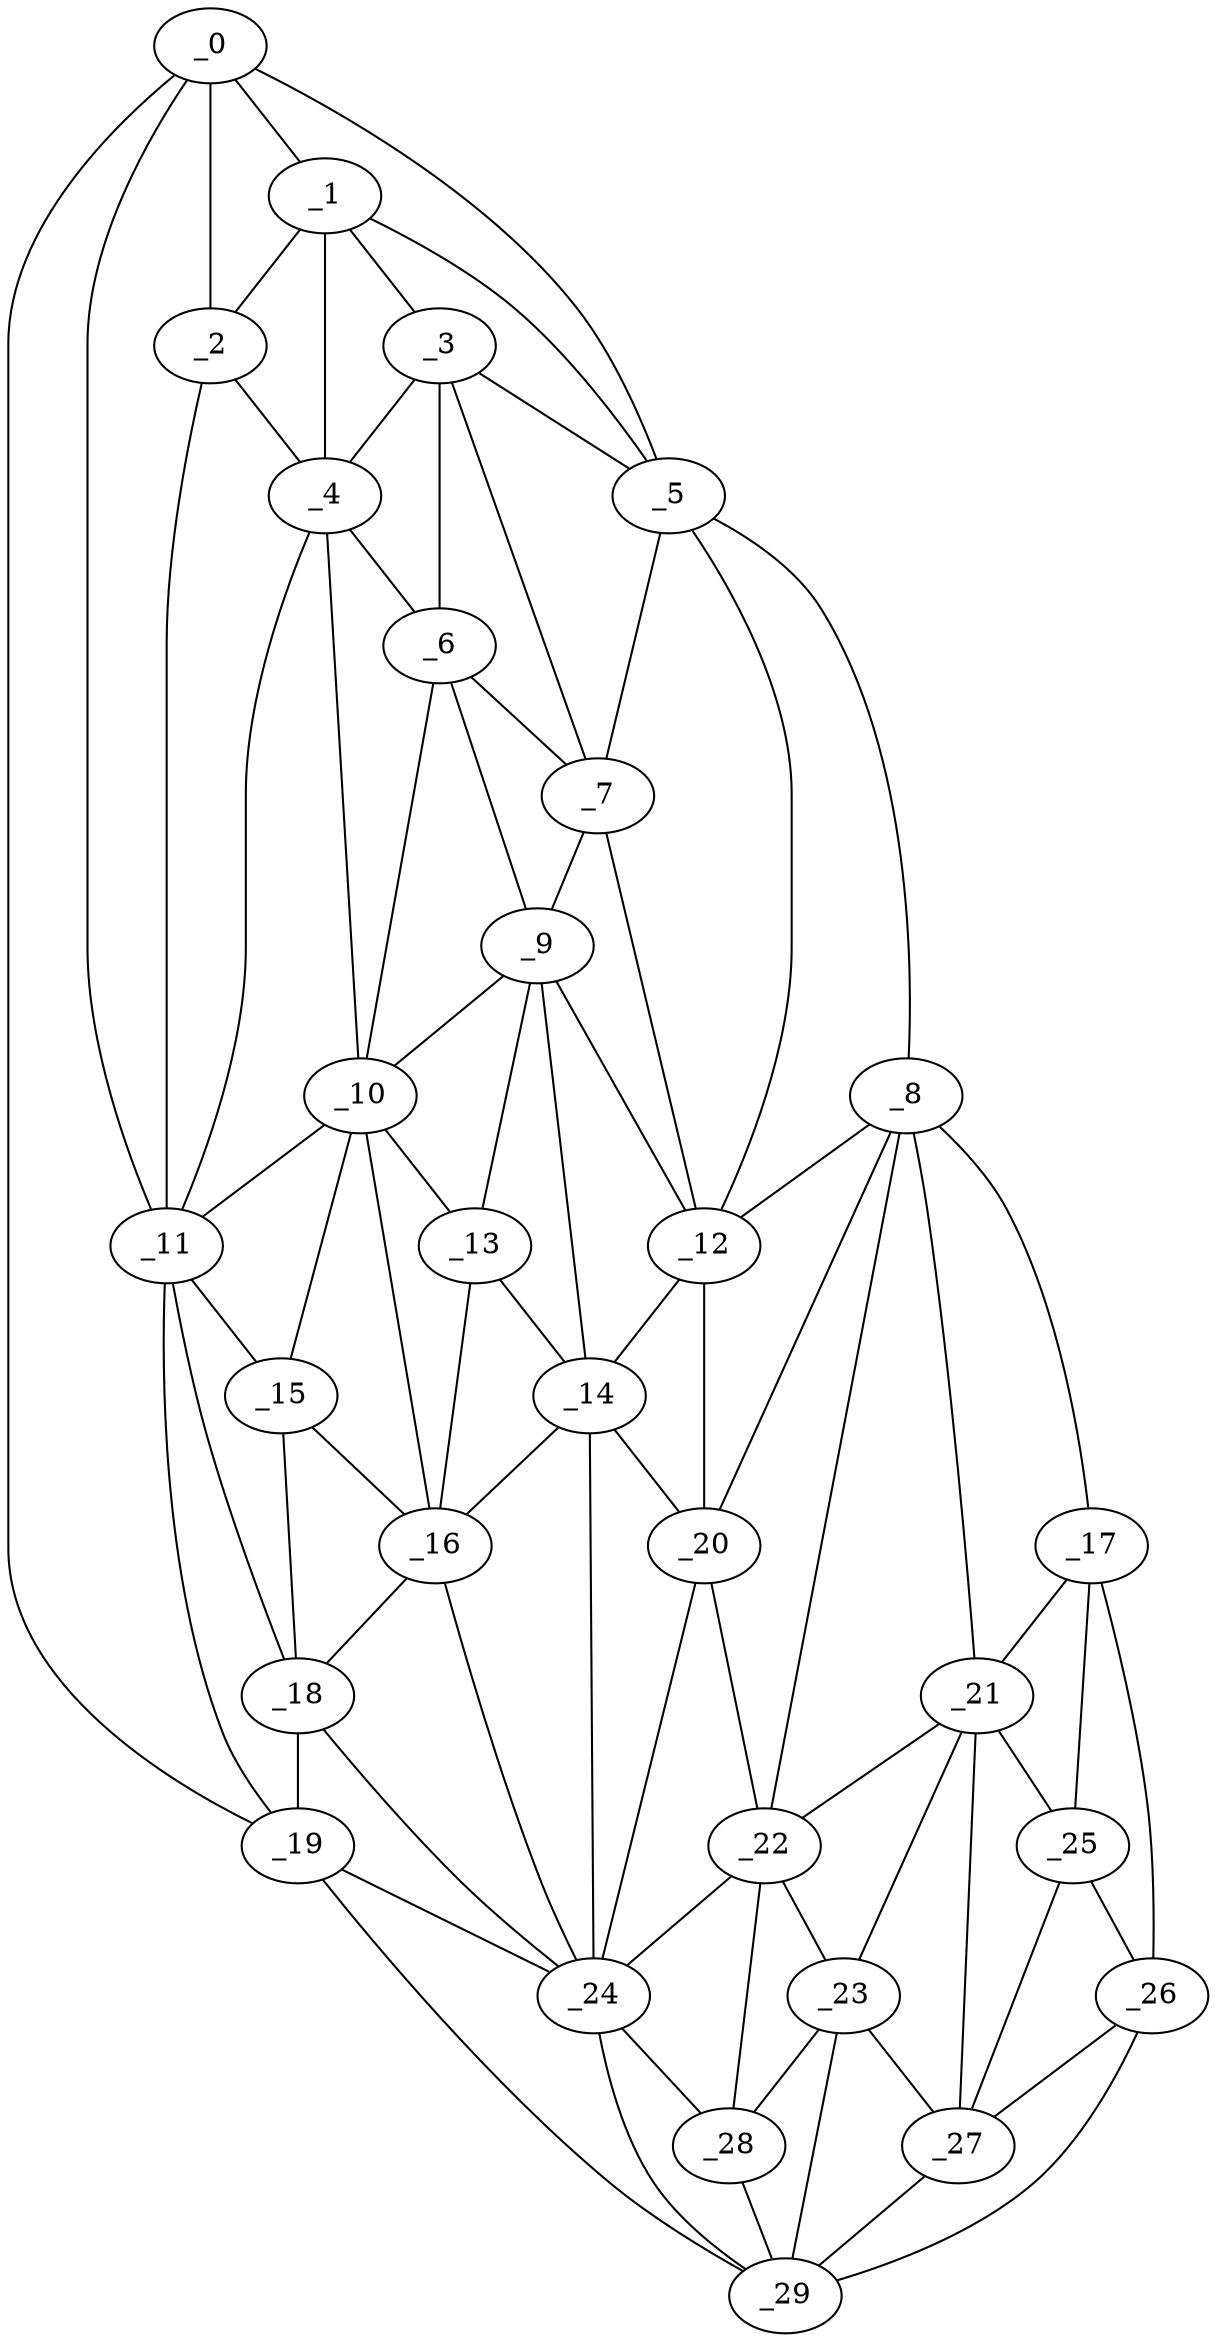 graph "obj68__105.gxl" {
	_0	 [x=19,
		y=120];
	_1	 [x=23,
		y=109];
	_0 -- _1	 [valence=1];
	_2	 [x=26,
		y=118];
	_0 -- _2	 [valence=2];
	_5	 [x=36,
		y=72];
	_0 -- _5	 [valence=1];
	_11	 [x=60,
		y=121];
	_0 -- _11	 [valence=1];
	_19	 [x=72,
		y=126];
	_0 -- _19	 [valence=1];
	_1 -- _2	 [valence=1];
	_3	 [x=30,
		y=100];
	_1 -- _3	 [valence=2];
	_4	 [x=33,
		y=107];
	_1 -- _4	 [valence=2];
	_1 -- _5	 [valence=1];
	_2 -- _4	 [valence=2];
	_2 -- _11	 [valence=1];
	_3 -- _4	 [valence=1];
	_3 -- _5	 [valence=2];
	_6	 [x=38,
		y=94];
	_3 -- _6	 [valence=2];
	_7	 [x=40,
		y=85];
	_3 -- _7	 [valence=2];
	_4 -- _6	 [valence=2];
	_10	 [x=58,
		y=99];
	_4 -- _10	 [valence=1];
	_4 -- _11	 [valence=2];
	_5 -- _7	 [valence=2];
	_8	 [x=58,
		y=28];
	_5 -- _8	 [valence=1];
	_12	 [x=61,
		y=77];
	_5 -- _12	 [valence=2];
	_6 -- _7	 [valence=1];
	_9	 [x=58,
		y=87];
	_6 -- _9	 [valence=2];
	_6 -- _10	 [valence=2];
	_7 -- _9	 [valence=2];
	_7 -- _12	 [valence=2];
	_8 -- _12	 [valence=2];
	_17	 [x=72,
		y=2];
	_8 -- _17	 [valence=1];
	_20	 [x=86,
		y=61];
	_8 -- _20	 [valence=2];
	_21	 [x=87,
		y=31];
	_8 -- _21	 [valence=2];
	_22	 [x=89,
		y=54];
	_8 -- _22	 [valence=2];
	_9 -- _10	 [valence=1];
	_9 -- _12	 [valence=1];
	_13	 [x=64,
		y=92];
	_9 -- _13	 [valence=2];
	_14	 [x=66,
		y=86];
	_9 -- _14	 [valence=2];
	_10 -- _11	 [valence=2];
	_10 -- _13	 [valence=2];
	_15	 [x=67,
		y=112];
	_10 -- _15	 [valence=2];
	_16	 [x=71,
		y=102];
	_10 -- _16	 [valence=1];
	_11 -- _15	 [valence=2];
	_18	 [x=72,
		y=116];
	_11 -- _18	 [valence=1];
	_11 -- _19	 [valence=2];
	_12 -- _14	 [valence=1];
	_12 -- _20	 [valence=2];
	_13 -- _14	 [valence=2];
	_13 -- _16	 [valence=2];
	_14 -- _16	 [valence=2];
	_14 -- _20	 [valence=2];
	_24	 [x=99,
		y=62];
	_14 -- _24	 [valence=1];
	_15 -- _16	 [valence=2];
	_15 -- _18	 [valence=2];
	_16 -- _18	 [valence=1];
	_16 -- _24	 [valence=2];
	_17 -- _21	 [valence=1];
	_25	 [x=101,
		y=18];
	_17 -- _25	 [valence=2];
	_26	 [x=102,
		y=5];
	_17 -- _26	 [valence=1];
	_18 -- _19	 [valence=2];
	_18 -- _24	 [valence=1];
	_19 -- _24	 [valence=2];
	_29	 [x=112,
		y=52];
	_19 -- _29	 [valence=1];
	_20 -- _22	 [valence=1];
	_20 -- _24	 [valence=2];
	_21 -- _22	 [valence=1];
	_23	 [x=93,
		y=46];
	_21 -- _23	 [valence=2];
	_21 -- _25	 [valence=2];
	_27	 [x=103,
		y=27];
	_21 -- _27	 [valence=2];
	_22 -- _23	 [valence=2];
	_22 -- _24	 [valence=2];
	_28	 [x=103,
		y=55];
	_22 -- _28	 [valence=2];
	_23 -- _27	 [valence=2];
	_23 -- _28	 [valence=1];
	_23 -- _29	 [valence=2];
	_24 -- _28	 [valence=1];
	_24 -- _29	 [valence=1];
	_25 -- _26	 [valence=2];
	_25 -- _27	 [valence=2];
	_26 -- _27	 [valence=1];
	_26 -- _29	 [valence=1];
	_27 -- _29	 [valence=2];
	_28 -- _29	 [valence=2];
}
